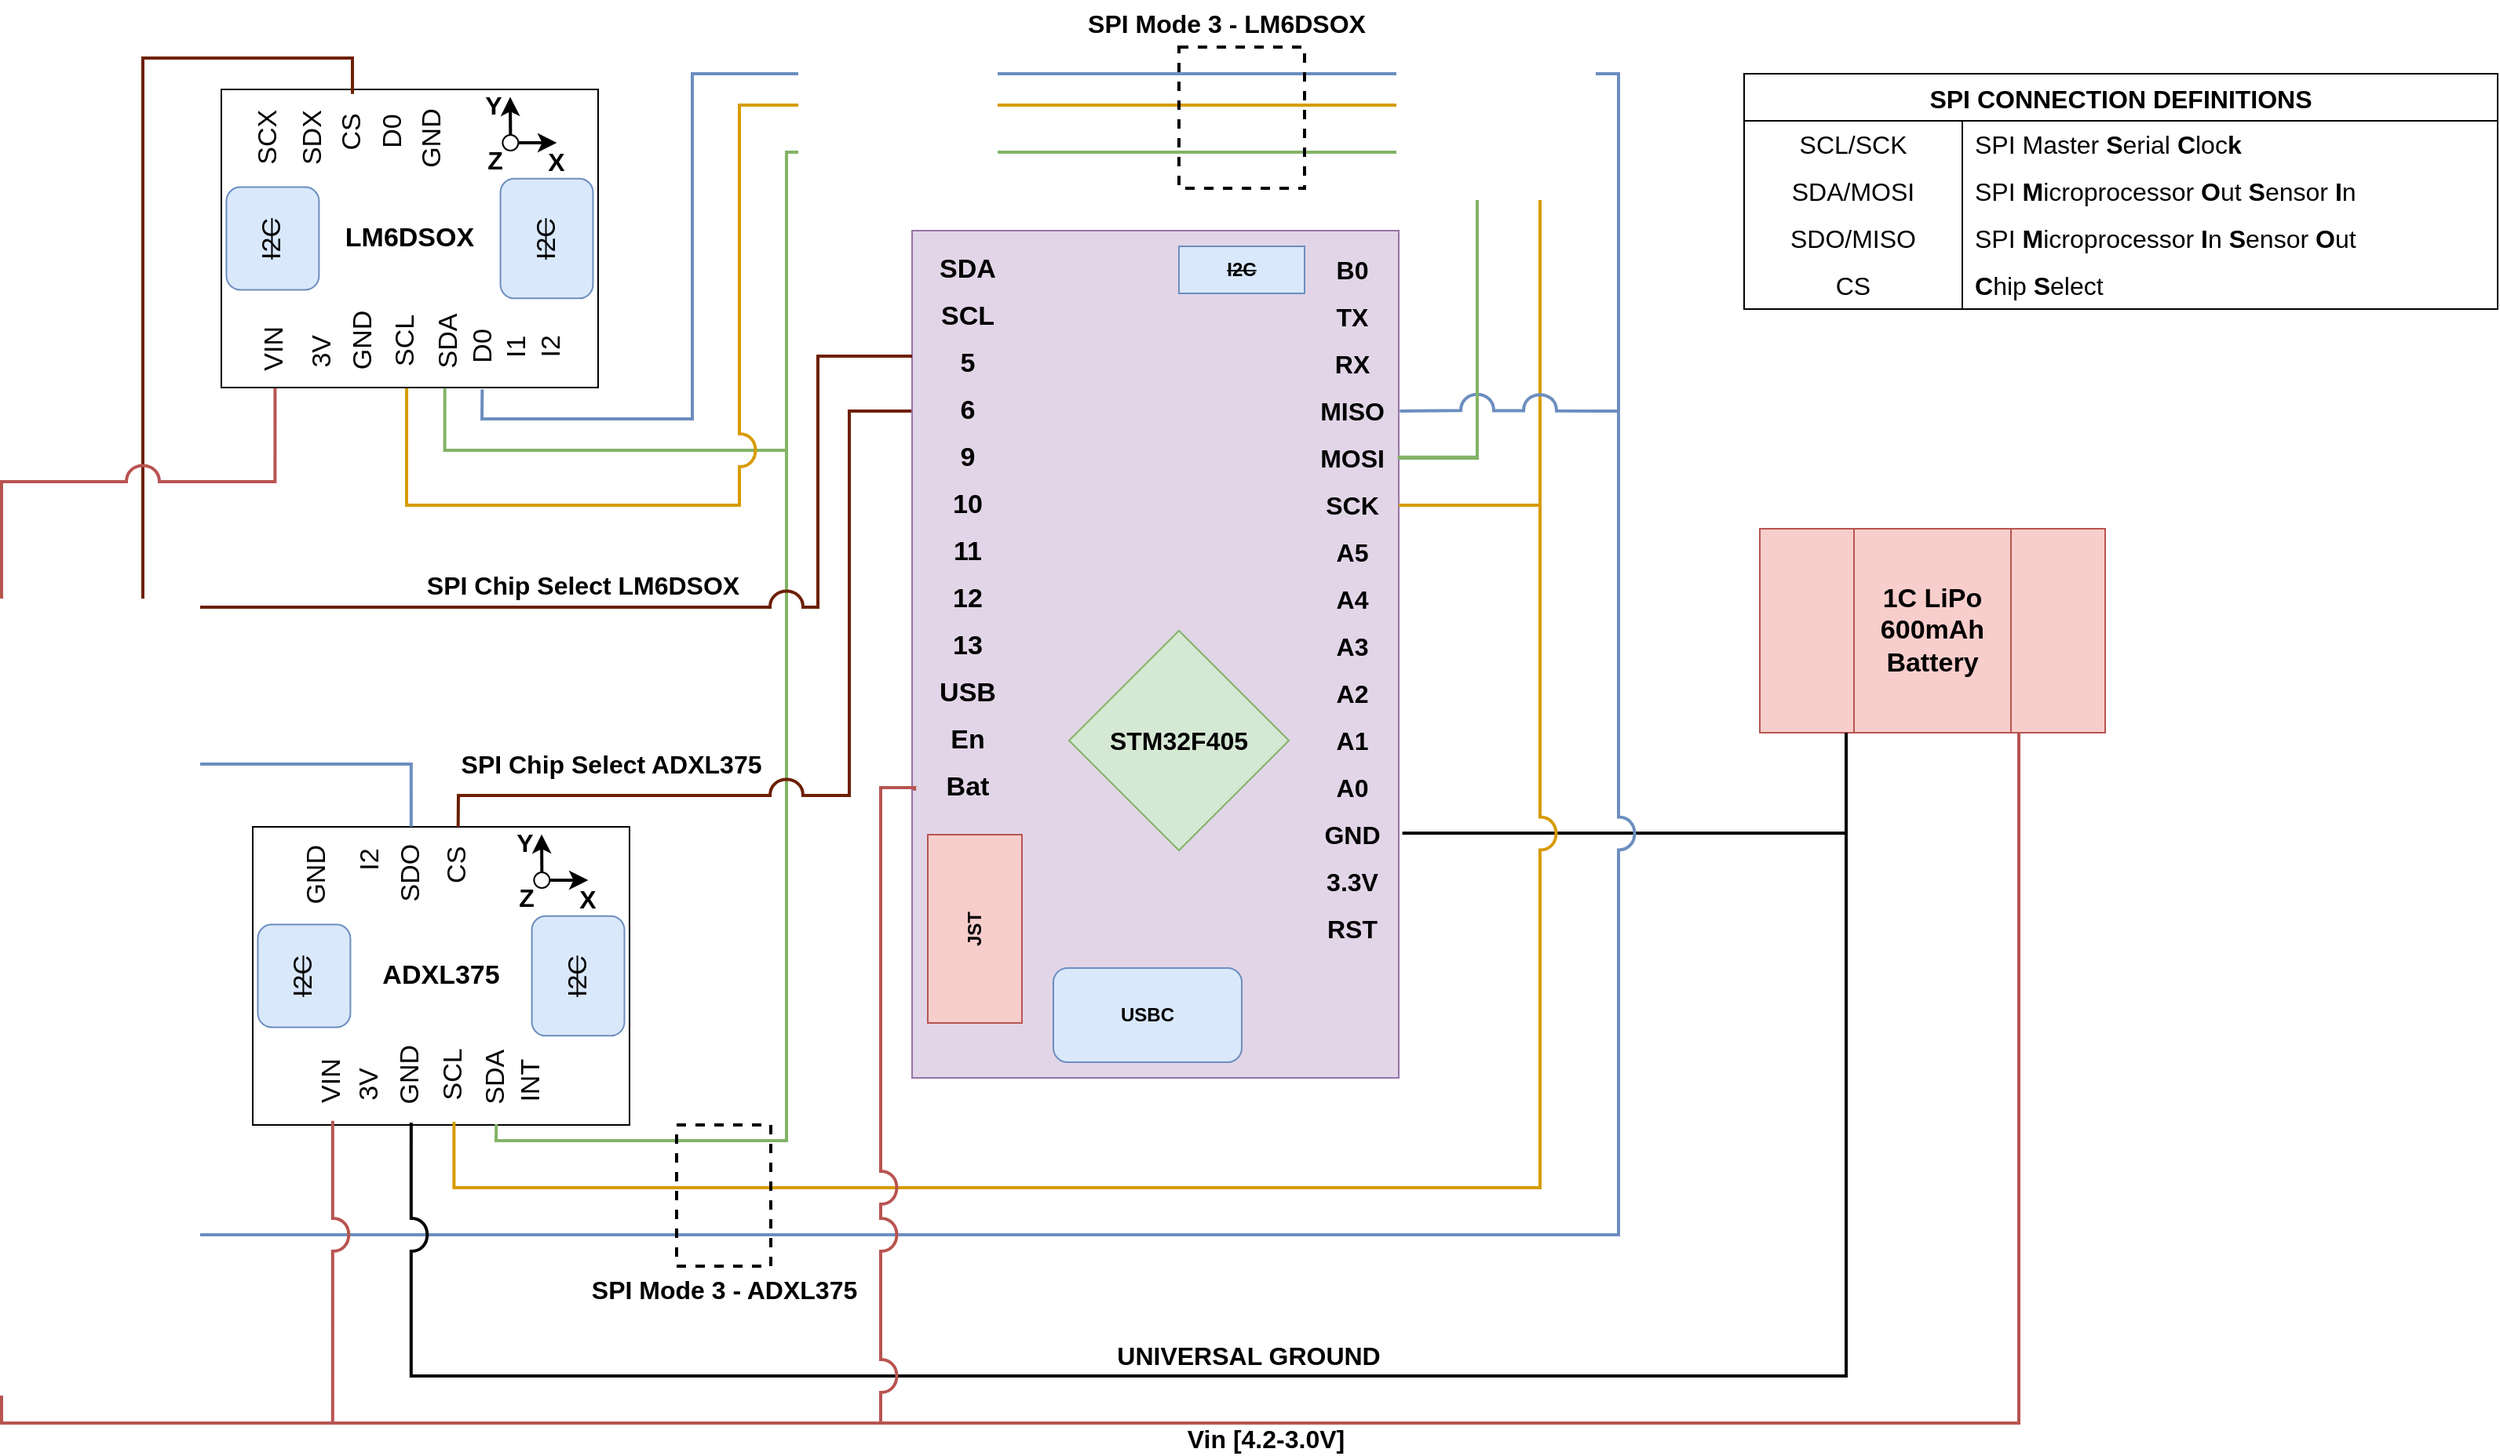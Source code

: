 <mxfile version="20.5.1" type="github">
  <diagram id="O2MLRlDGVUjoWKtVMS4U" name="Page-1">
    <mxGraphModel dx="2190" dy="1272" grid="1" gridSize="10" guides="1" tooltips="1" connect="1" arrows="1" fold="1" page="1" pageScale="1" pageWidth="850" pageHeight="1100" math="0" shadow="0">
      <root>
        <mxCell id="0" />
        <mxCell id="1" parent="0" />
        <mxCell id="J4FtGfQfyY-0UoAzzFxa-34" style="edgeStyle=orthogonalEdgeStyle;rounded=0;jumpStyle=arc;jumpSize=19;orthogonalLoop=1;jettySize=auto;html=1;exitX=0.25;exitY=1;exitDx=0;exitDy=0;entryX=1.038;entryY=0.481;entryDx=0;entryDy=0;entryPerimeter=0;strokeWidth=2;fontSize=16;endArrow=none;endFill=0;" edge="1" parent="1" source="0R-H_kfF0VCHGT1HLo31-104" target="0R-H_kfF0VCHGT1HLo31-44">
          <mxGeometry relative="1" as="geometry">
            <Array as="points">
              <mxPoint x="1065" y="544" />
              <mxPoint x="782" y="544" />
            </Array>
          </mxGeometry>
        </mxCell>
        <mxCell id="0R-H_kfF0VCHGT1HLo31-104" value="&lt;b&gt;1C LiPo 600mAh&lt;br&gt;Battery&lt;br&gt;&lt;/b&gt;" style="shape=process;whiteSpace=wrap;html=1;backgroundOutline=1;strokeColor=#b85450;fontSize=17;fillColor=#f8cecc;size=0.273;" parent="1" vertex="1">
          <mxGeometry x="1010" y="350" width="220" height="130" as="geometry" />
        </mxCell>
        <mxCell id="0R-H_kfF0VCHGT1HLo31-144" value="" style="group;" parent="1" vertex="1" connectable="0">
          <mxGeometry x="50" y="540" width="240" height="190" as="geometry" />
        </mxCell>
        <mxCell id="0R-H_kfF0VCHGT1HLo31-145" value="&lt;b&gt;&lt;font style=&quot;font-size: 17px;&quot;&gt;ADXL375&lt;/font&gt;&lt;/b&gt;" style="rounded=0;whiteSpace=wrap;html=1;" parent="0R-H_kfF0VCHGT1HLo31-144" vertex="1">
          <mxGeometry width="240" height="190" as="geometry" />
        </mxCell>
        <mxCell id="0R-H_kfF0VCHGT1HLo31-146" value="&lt;strike&gt;I2C&lt;/strike&gt;" style="rounded=1;whiteSpace=wrap;html=1;strokeColor=#6c8ebf;fontSize=17;rotation=-90;fillColor=#dae8fc;" parent="0R-H_kfF0VCHGT1HLo31-144" vertex="1">
          <mxGeometry y="65.517" width="65.455" height="58.966" as="geometry" />
        </mxCell>
        <mxCell id="0R-H_kfF0VCHGT1HLo31-147" value="&lt;strike&gt;I2C&lt;/strike&gt;" style="rounded=1;whiteSpace=wrap;html=1;strokeColor=#6c8ebf;fontSize=17;rotation=-90;fillColor=#dae8fc;" parent="0R-H_kfF0VCHGT1HLo31-144" vertex="1">
          <mxGeometry x="169.091" y="65.517" width="76.364" height="58.966" as="geometry" />
        </mxCell>
        <mxCell id="0R-H_kfF0VCHGT1HLo31-149" value="3V" style="text;html=1;align=center;verticalAlign=middle;resizable=0;points=[];autosize=1;strokeColor=none;fillColor=none;fontSize=17;rotation=-90;" parent="0R-H_kfF0VCHGT1HLo31-144" vertex="1">
          <mxGeometry x="54.545" y="150.0" width="40" height="30" as="geometry" />
        </mxCell>
        <mxCell id="0R-H_kfF0VCHGT1HLo31-151" value="SCL" style="text;html=1;align=center;verticalAlign=middle;resizable=0;points=[];autosize=1;strokeColor=none;fillColor=none;fontSize=17;rotation=-90;" parent="0R-H_kfF0VCHGT1HLo31-144" vertex="1">
          <mxGeometry x="98.182" y="142.998" width="60" height="30" as="geometry" />
        </mxCell>
        <mxCell id="0R-H_kfF0VCHGT1HLo31-152" value="SDA" style="text;html=1;align=center;verticalAlign=middle;resizable=0;points=[];autosize=1;strokeColor=none;fillColor=none;fontSize=17;rotation=-90;" parent="0R-H_kfF0VCHGT1HLo31-144" vertex="1">
          <mxGeometry x="125.455" y="144.448" width="60" height="30" as="geometry" />
        </mxCell>
        <mxCell id="0R-H_kfF0VCHGT1HLo31-153" value="INT" style="text;html=1;align=center;verticalAlign=middle;resizable=0;points=[];autosize=1;strokeColor=none;fillColor=none;fontSize=17;rotation=-90;" parent="0R-H_kfF0VCHGT1HLo31-144" vertex="1">
          <mxGeometry x="152.727" y="147.379" width="50" height="30" as="geometry" />
        </mxCell>
        <mxCell id="0R-H_kfF0VCHGT1HLo31-155" value="I2" style="text;html=1;align=center;verticalAlign=middle;resizable=0;points=[];autosize=1;strokeColor=none;fillColor=none;fontSize=17;rotation=-90;" parent="0R-H_kfF0VCHGT1HLo31-144" vertex="1">
          <mxGeometry x="54.545" y="6.759" width="40" height="30" as="geometry" />
        </mxCell>
        <mxCell id="0R-H_kfF0VCHGT1HLo31-156" value="SDO" style="text;html=1;align=center;verticalAlign=middle;resizable=0;points=[];autosize=1;strokeColor=none;fillColor=none;fontSize=17;rotation=-90;" parent="0R-H_kfF0VCHGT1HLo31-144" vertex="1">
          <mxGeometry x="70.909" y="14.862" width="60" height="30" as="geometry" />
        </mxCell>
        <mxCell id="0R-H_kfF0VCHGT1HLo31-157" value="CS" style="text;html=1;align=center;verticalAlign=middle;resizable=0;points=[];autosize=1;strokeColor=none;fillColor=none;fontSize=17;rotation=-90;" parent="0R-H_kfF0VCHGT1HLo31-144" vertex="1">
          <mxGeometry x="105.636" y="10" width="50" height="30" as="geometry" />
        </mxCell>
        <mxCell id="0R-H_kfF0VCHGT1HLo31-159" value="" style="endArrow=classic;startArrow=none;html=1;rounded=0;strokeWidth=2;fontSize=17;endFill=1;startFill=0;exitX=0.5;exitY=0;exitDx=0;exitDy=0;" parent="0R-H_kfF0VCHGT1HLo31-144" edge="1">
          <mxGeometry width="50" height="50" relative="1" as="geometry">
            <mxPoint x="184.18" y="29.0" as="sourcePoint" />
            <mxPoint x="184" y="4.76" as="targetPoint" />
          </mxGeometry>
        </mxCell>
        <mxCell id="0R-H_kfF0VCHGT1HLo31-160" value="" style="endArrow=classic;startArrow=none;html=1;rounded=0;strokeWidth=2;fontSize=17;endFill=1;startFill=0;exitX=1;exitY=0.5;exitDx=0;exitDy=0;" parent="0R-H_kfF0VCHGT1HLo31-144" source="0R-H_kfF0VCHGT1HLo31-161" edge="1">
          <mxGeometry width="50" height="50" relative="1" as="geometry">
            <mxPoint x="190" y="33.76" as="sourcePoint" />
            <mxPoint x="213.73" y="34" as="targetPoint" />
          </mxGeometry>
        </mxCell>
        <mxCell id="0R-H_kfF0VCHGT1HLo31-161" value="" style="ellipse;whiteSpace=wrap;html=1;aspect=fixed;strokeColor=default;fontSize=17;" parent="0R-H_kfF0VCHGT1HLo31-144" vertex="1">
          <mxGeometry x="179.18" y="29" width="10" height="10" as="geometry" />
        </mxCell>
        <mxCell id="0R-H_kfF0VCHGT1HLo31-163" value="Z" style="text;html=1;align=center;verticalAlign=middle;resizable=0;points=[];autosize=1;strokeColor=none;fillColor=none;fontSize=16;fontStyle=1" parent="0R-H_kfF0VCHGT1HLo31-144" vertex="1">
          <mxGeometry x="159.18" y="30.0" width="30" height="30" as="geometry" />
        </mxCell>
        <mxCell id="0R-H_kfF0VCHGT1HLo31-164" value="&lt;b style=&quot;font-size: 16px;&quot;&gt;Y&lt;/b&gt;" style="text;html=1;align=center;verticalAlign=middle;resizable=0;points=[];autosize=1;strokeColor=none;fillColor=none;fontSize=16;" parent="0R-H_kfF0VCHGT1HLo31-144" vertex="1">
          <mxGeometry x="158.18" y="-5" width="30" height="30" as="geometry" />
        </mxCell>
        <mxCell id="0R-H_kfF0VCHGT1HLo31-165" value="&lt;b style=&quot;font-size: 16px;&quot;&gt;X&lt;/b&gt;" style="text;html=1;align=center;verticalAlign=middle;resizable=0;points=[];autosize=1;strokeColor=none;fillColor=none;fontSize=16;" parent="0R-H_kfF0VCHGT1HLo31-144" vertex="1">
          <mxGeometry x="198.18" y="31" width="30" height="30" as="geometry" />
        </mxCell>
        <mxCell id="0R-H_kfF0VCHGT1HLo31-262" value="GND" style="text;html=1;align=center;verticalAlign=middle;resizable=0;points=[];autosize=1;strokeColor=none;fillColor=none;fontSize=17;rotation=-90;" parent="0R-H_kfF0VCHGT1HLo31-144" vertex="1">
          <mxGeometry x="10.914" y="16.002" width="60" height="30" as="geometry" />
        </mxCell>
        <mxCell id="0R-H_kfF0VCHGT1HLo31-264" value="GND" style="text;html=1;align=center;verticalAlign=middle;resizable=0;points=[];autosize=1;strokeColor=none;fillColor=none;fontSize=17;rotation=-90;" parent="0R-H_kfF0VCHGT1HLo31-144" vertex="1">
          <mxGeometry x="70.909" y="143.448" width="60" height="30" as="geometry" />
        </mxCell>
        <mxCell id="J4FtGfQfyY-0UoAzzFxa-29" value="VIN" style="text;html=1;align=center;verticalAlign=middle;resizable=0;points=[];autosize=1;strokeColor=none;fillColor=none;fontSize=17;rotation=-90;" vertex="1" parent="0R-H_kfF0VCHGT1HLo31-144">
          <mxGeometry x="25.905" y="147.38" width="50" height="30" as="geometry" />
        </mxCell>
        <mxCell id="0R-H_kfF0VCHGT1HLo31-210" value="SPI CONNECTION DEFINITIONS" style="shape=table;startSize=30;container=1;collapsible=0;childLayout=tableLayout;fixedRows=1;rowLines=0;fontStyle=1;strokeColor=default;fontSize=16;" parent="1" vertex="1">
          <mxGeometry x="1000" y="60" width="480" height="150" as="geometry" />
        </mxCell>
        <mxCell id="0R-H_kfF0VCHGT1HLo31-211" value="" style="shape=tableRow;horizontal=0;startSize=0;swimlaneHead=0;swimlaneBody=0;top=0;left=0;bottom=0;right=0;collapsible=0;dropTarget=0;fillColor=none;points=[[0,0.5],[1,0.5]];portConstraint=eastwest;strokeColor=default;fontSize=16;" parent="0R-H_kfF0VCHGT1HLo31-210" vertex="1">
          <mxGeometry y="30" width="480" height="30" as="geometry" />
        </mxCell>
        <mxCell id="0R-H_kfF0VCHGT1HLo31-212" value="SCL/SCK" style="shape=partialRectangle;html=1;whiteSpace=wrap;connectable=0;fillColor=none;top=0;left=0;bottom=0;right=0;overflow=hidden;pointerEvents=1;strokeColor=default;fontSize=16;" parent="0R-H_kfF0VCHGT1HLo31-211" vertex="1">
          <mxGeometry width="139" height="30" as="geometry">
            <mxRectangle width="139" height="30" as="alternateBounds" />
          </mxGeometry>
        </mxCell>
        <mxCell id="0R-H_kfF0VCHGT1HLo31-213" value="SPI Master &lt;b&gt;S&lt;/b&gt;erial &lt;b&gt;C&lt;/b&gt;loc&lt;b&gt;k&lt;/b&gt;&amp;nbsp;&amp;nbsp;" style="shape=partialRectangle;html=1;whiteSpace=wrap;connectable=0;fillColor=none;top=0;left=0;bottom=0;right=0;align=left;spacingLeft=6;overflow=hidden;strokeColor=default;fontSize=16;" parent="0R-H_kfF0VCHGT1HLo31-211" vertex="1">
          <mxGeometry x="139" width="341" height="30" as="geometry">
            <mxRectangle width="341" height="30" as="alternateBounds" />
          </mxGeometry>
        </mxCell>
        <mxCell id="0R-H_kfF0VCHGT1HLo31-214" value="" style="shape=tableRow;horizontal=0;startSize=0;swimlaneHead=0;swimlaneBody=0;top=0;left=0;bottom=0;right=0;collapsible=0;dropTarget=0;fillColor=none;points=[[0,0.5],[1,0.5]];portConstraint=eastwest;strokeColor=default;fontSize=16;" parent="0R-H_kfF0VCHGT1HLo31-210" vertex="1">
          <mxGeometry y="60" width="480" height="30" as="geometry" />
        </mxCell>
        <mxCell id="0R-H_kfF0VCHGT1HLo31-215" value="SDA/MOSI" style="shape=partialRectangle;html=1;whiteSpace=wrap;connectable=0;fillColor=none;top=0;left=0;bottom=0;right=0;overflow=hidden;strokeColor=default;fontSize=16;" parent="0R-H_kfF0VCHGT1HLo31-214" vertex="1">
          <mxGeometry width="139" height="30" as="geometry">
            <mxRectangle width="139" height="30" as="alternateBounds" />
          </mxGeometry>
        </mxCell>
        <mxCell id="0R-H_kfF0VCHGT1HLo31-216" value="SPI &lt;b&gt;M&lt;/b&gt;icroprocessor &lt;b&gt;O&lt;/b&gt;ut &lt;b&gt;S&lt;/b&gt;ensor &lt;b&gt;I&lt;/b&gt;n" style="shape=partialRectangle;html=1;whiteSpace=wrap;connectable=0;fillColor=none;top=0;left=0;bottom=0;right=0;align=left;spacingLeft=6;overflow=hidden;strokeColor=default;fontSize=16;" parent="0R-H_kfF0VCHGT1HLo31-214" vertex="1">
          <mxGeometry x="139" width="341" height="30" as="geometry">
            <mxRectangle width="341" height="30" as="alternateBounds" />
          </mxGeometry>
        </mxCell>
        <mxCell id="0R-H_kfF0VCHGT1HLo31-217" value="" style="shape=tableRow;horizontal=0;startSize=0;swimlaneHead=0;swimlaneBody=0;top=0;left=0;bottom=0;right=0;collapsible=0;dropTarget=0;fillColor=none;points=[[0,0.5],[1,0.5]];portConstraint=eastwest;strokeColor=default;fontSize=16;" parent="0R-H_kfF0VCHGT1HLo31-210" vertex="1">
          <mxGeometry y="90" width="480" height="30" as="geometry" />
        </mxCell>
        <mxCell id="0R-H_kfF0VCHGT1HLo31-218" value="SDO/MISO" style="shape=partialRectangle;html=1;whiteSpace=wrap;connectable=0;fillColor=none;top=0;left=0;bottom=0;right=0;overflow=hidden;strokeColor=default;fontSize=16;" parent="0R-H_kfF0VCHGT1HLo31-217" vertex="1">
          <mxGeometry width="139" height="30" as="geometry">
            <mxRectangle width="139" height="30" as="alternateBounds" />
          </mxGeometry>
        </mxCell>
        <mxCell id="0R-H_kfF0VCHGT1HLo31-219" value="SPI &lt;b&gt;M&lt;/b&gt;icroprocessor &lt;b&gt;I&lt;/b&gt;n &lt;b&gt;S&lt;/b&gt;ensor &lt;b&gt;O&lt;/b&gt;ut" style="shape=partialRectangle;html=1;whiteSpace=wrap;connectable=0;fillColor=none;top=0;left=0;bottom=0;right=0;align=left;spacingLeft=6;overflow=hidden;strokeColor=default;fontSize=16;" parent="0R-H_kfF0VCHGT1HLo31-217" vertex="1">
          <mxGeometry x="139" width="341" height="30" as="geometry">
            <mxRectangle width="341" height="30" as="alternateBounds" />
          </mxGeometry>
        </mxCell>
        <mxCell id="J4FtGfQfyY-0UoAzzFxa-52" style="shape=tableRow;horizontal=0;startSize=0;swimlaneHead=0;swimlaneBody=0;top=0;left=0;bottom=0;right=0;collapsible=0;dropTarget=0;fillColor=none;points=[[0,0.5],[1,0.5]];portConstraint=eastwest;strokeColor=default;fontSize=16;" vertex="1" parent="0R-H_kfF0VCHGT1HLo31-210">
          <mxGeometry y="120" width="480" height="30" as="geometry" />
        </mxCell>
        <mxCell id="J4FtGfQfyY-0UoAzzFxa-53" value="CS" style="shape=partialRectangle;html=1;whiteSpace=wrap;connectable=0;fillColor=none;top=0;left=0;bottom=0;right=0;overflow=hidden;strokeColor=default;fontSize=16;" vertex="1" parent="J4FtGfQfyY-0UoAzzFxa-52">
          <mxGeometry width="139" height="30" as="geometry">
            <mxRectangle width="139" height="30" as="alternateBounds" />
          </mxGeometry>
        </mxCell>
        <mxCell id="J4FtGfQfyY-0UoAzzFxa-54" value="&lt;b&gt;C&lt;/b&gt;hip &lt;b&gt;S&lt;/b&gt;elect&amp;nbsp;" style="shape=partialRectangle;html=1;whiteSpace=wrap;connectable=0;fillColor=none;top=0;left=0;bottom=0;right=0;align=left;spacingLeft=6;overflow=hidden;strokeColor=default;fontSize=16;" vertex="1" parent="J4FtGfQfyY-0UoAzzFxa-52">
          <mxGeometry x="139" width="341" height="30" as="geometry">
            <mxRectangle width="341" height="30" as="alternateBounds" />
          </mxGeometry>
        </mxCell>
        <mxCell id="0R-H_kfF0VCHGT1HLo31-226" value="" style="group;" parent="1" vertex="1" connectable="0">
          <mxGeometry x="30" y="70" width="245.907" height="190" as="geometry" />
        </mxCell>
        <mxCell id="0R-H_kfF0VCHGT1HLo31-227" value="&lt;span style=&quot;font-size: 17px;&quot;&gt;&lt;b&gt;LM6DSOX&lt;/b&gt;&lt;/span&gt;" style="rounded=0;whiteSpace=wrap;html=1;" parent="0R-H_kfF0VCHGT1HLo31-226" vertex="1">
          <mxGeometry width="240" height="190" as="geometry" />
        </mxCell>
        <mxCell id="0R-H_kfF0VCHGT1HLo31-228" value="&lt;strike&gt;I2C&lt;/strike&gt;" style="rounded=1;whiteSpace=wrap;html=1;strokeColor=#6c8ebf;fontSize=17;rotation=-90;fillColor=#dae8fc;" parent="0R-H_kfF0VCHGT1HLo31-226" vertex="1">
          <mxGeometry y="65.517" width="65.455" height="58.966" as="geometry" />
        </mxCell>
        <mxCell id="0R-H_kfF0VCHGT1HLo31-229" value="&lt;strike&gt;I2C&lt;/strike&gt;" style="rounded=1;whiteSpace=wrap;html=1;strokeColor=#6c8ebf;fontSize=17;rotation=-90;fillColor=#dae8fc;" parent="0R-H_kfF0VCHGT1HLo31-226" vertex="1">
          <mxGeometry x="169.091" y="65.517" width="76.364" height="58.966" as="geometry" />
        </mxCell>
        <mxCell id="0R-H_kfF0VCHGT1HLo31-230" value="3V" style="text;html=1;align=center;verticalAlign=middle;resizable=0;points=[];autosize=1;strokeColor=none;fillColor=none;fontSize=17;rotation=-90;" parent="0R-H_kfF0VCHGT1HLo31-226" vertex="1">
          <mxGeometry x="44.405" y="152.0" width="40" height="30" as="geometry" />
        </mxCell>
        <mxCell id="0R-H_kfF0VCHGT1HLo31-231" value="GND" style="text;html=1;align=center;verticalAlign=middle;resizable=0;points=[];autosize=1;strokeColor=none;fillColor=none;fontSize=17;rotation=-90;" parent="0R-H_kfF0VCHGT1HLo31-226" vertex="1">
          <mxGeometry x="60.769" y="145.448" width="60" height="30" as="geometry" />
        </mxCell>
        <mxCell id="0R-H_kfF0VCHGT1HLo31-232" value="SCL" style="text;html=1;align=center;verticalAlign=middle;resizable=0;points=[];autosize=1;strokeColor=none;fillColor=none;fontSize=17;rotation=-90;" parent="0R-H_kfF0VCHGT1HLo31-226" vertex="1">
          <mxGeometry x="88.042" y="145.448" width="60" height="30" as="geometry" />
        </mxCell>
        <mxCell id="0R-H_kfF0VCHGT1HLo31-233" value="SDA" style="text;html=1;align=center;verticalAlign=middle;resizable=0;points=[];autosize=1;strokeColor=none;fillColor=none;fontSize=17;rotation=-90;" parent="0R-H_kfF0VCHGT1HLo31-226" vertex="1">
          <mxGeometry x="115.315" y="145.448" width="60" height="30" as="geometry" />
        </mxCell>
        <mxCell id="0R-H_kfF0VCHGT1HLo31-234" value="D0" style="text;html=1;align=center;verticalAlign=middle;resizable=0;points=[];autosize=1;strokeColor=none;fillColor=none;fontSize=17;rotation=-90;" parent="0R-H_kfF0VCHGT1HLo31-226" vertex="1">
          <mxGeometry x="142.587" y="149.379" width="50" height="30" as="geometry" />
        </mxCell>
        <mxCell id="0R-H_kfF0VCHGT1HLo31-235" value="SCX" style="text;html=1;align=center;verticalAlign=middle;resizable=0;points=[];autosize=1;strokeColor=none;fillColor=none;fontSize=17;rotation=-90;" parent="0R-H_kfF0VCHGT1HLo31-226" vertex="1">
          <mxGeometry x="0.004" y="15.862" width="60" height="30" as="geometry" />
        </mxCell>
        <mxCell id="0R-H_kfF0VCHGT1HLo31-236" value="SDX" style="text;html=1;align=center;verticalAlign=middle;resizable=0;points=[];autosize=1;strokeColor=none;fillColor=none;fontSize=17;rotation=-90;" parent="0R-H_kfF0VCHGT1HLo31-226" vertex="1">
          <mxGeometry x="28.185" y="15.859" width="60" height="30" as="geometry" />
        </mxCell>
        <mxCell id="0R-H_kfF0VCHGT1HLo31-237" value="CS" style="text;html=1;align=center;verticalAlign=middle;resizable=0;points=[];autosize=1;strokeColor=none;fillColor=none;fontSize=17;rotation=-90;" parent="0R-H_kfF0VCHGT1HLo31-226" vertex="1">
          <mxGeometry x="58.549" y="12.862" width="50" height="30" as="geometry" />
        </mxCell>
        <mxCell id="0R-H_kfF0VCHGT1HLo31-238" value="D0" style="text;html=1;align=center;verticalAlign=middle;resizable=0;points=[];autosize=1;strokeColor=none;fillColor=none;fontSize=17;rotation=-90;" parent="0R-H_kfF0VCHGT1HLo31-226" vertex="1">
          <mxGeometry x="84.186" y="11.86" width="50" height="30" as="geometry" />
        </mxCell>
        <mxCell id="0R-H_kfF0VCHGT1HLo31-239" value="" style="endArrow=classic;startArrow=none;html=1;rounded=0;strokeWidth=2;fontSize=17;endFill=1;startFill=0;exitX=0.5;exitY=0;exitDx=0;exitDy=0;" parent="0R-H_kfF0VCHGT1HLo31-226" edge="1">
          <mxGeometry width="50" height="50" relative="1" as="geometry">
            <mxPoint x="184.18" y="29.0" as="sourcePoint" />
            <mxPoint x="184" y="4.76" as="targetPoint" />
          </mxGeometry>
        </mxCell>
        <mxCell id="0R-H_kfF0VCHGT1HLo31-240" value="" style="endArrow=classic;startArrow=none;html=1;rounded=0;strokeWidth=2;fontSize=17;endFill=1;startFill=0;exitX=1;exitY=0.5;exitDx=0;exitDy=0;" parent="0R-H_kfF0VCHGT1HLo31-226" source="0R-H_kfF0VCHGT1HLo31-241" edge="1">
          <mxGeometry width="50" height="50" relative="1" as="geometry">
            <mxPoint x="190" y="33.76" as="sourcePoint" />
            <mxPoint x="213.73" y="34" as="targetPoint" />
          </mxGeometry>
        </mxCell>
        <mxCell id="0R-H_kfF0VCHGT1HLo31-241" value="" style="ellipse;whiteSpace=wrap;html=1;aspect=fixed;strokeColor=default;fontSize=17;" parent="0R-H_kfF0VCHGT1HLo31-226" vertex="1">
          <mxGeometry x="179.18" y="29" width="10" height="10" as="geometry" />
        </mxCell>
        <mxCell id="0R-H_kfF0VCHGT1HLo31-242" value="Z" style="text;html=1;align=center;verticalAlign=middle;resizable=0;points=[];autosize=1;strokeColor=none;fillColor=none;fontSize=16;fontStyle=1" parent="0R-H_kfF0VCHGT1HLo31-226" vertex="1">
          <mxGeometry x="159.18" y="30.0" width="30" height="30" as="geometry" />
        </mxCell>
        <mxCell id="0R-H_kfF0VCHGT1HLo31-243" value="&lt;b style=&quot;font-size: 16px;&quot;&gt;Y&lt;/b&gt;" style="text;html=1;align=center;verticalAlign=middle;resizable=0;points=[];autosize=1;strokeColor=none;fillColor=none;fontSize=16;" parent="0R-H_kfF0VCHGT1HLo31-226" vertex="1">
          <mxGeometry x="158.18" y="-5" width="30" height="30" as="geometry" />
        </mxCell>
        <mxCell id="0R-H_kfF0VCHGT1HLo31-244" value="&lt;b style=&quot;font-size: 16px;&quot;&gt;X&lt;/b&gt;" style="text;html=1;align=center;verticalAlign=middle;resizable=0;points=[];autosize=1;strokeColor=none;fillColor=none;fontSize=16;" parent="0R-H_kfF0VCHGT1HLo31-226" vertex="1">
          <mxGeometry x="198.18" y="31" width="30" height="30" as="geometry" />
        </mxCell>
        <mxCell id="0R-H_kfF0VCHGT1HLo31-246" value="GND" style="text;html=1;align=center;verticalAlign=middle;resizable=0;points=[];autosize=1;strokeColor=none;fillColor=none;fontSize=17;rotation=-90;" parent="0R-H_kfF0VCHGT1HLo31-226" vertex="1">
          <mxGeometry x="104.546" y="17" width="60" height="30" as="geometry" />
        </mxCell>
        <mxCell id="0R-H_kfF0VCHGT1HLo31-247" value="I1" style="text;html=1;align=center;verticalAlign=middle;resizable=0;points=[];autosize=1;strokeColor=none;fillColor=none;fontSize=17;rotation=-90;" parent="0R-H_kfF0VCHGT1HLo31-226" vertex="1">
          <mxGeometry x="169.045" y="149.378" width="40" height="30" as="geometry" />
        </mxCell>
        <mxCell id="0R-H_kfF0VCHGT1HLo31-248" value="I2" style="text;html=1;align=center;verticalAlign=middle;resizable=0;points=[];autosize=1;strokeColor=none;fillColor=none;fontSize=17;rotation=-90;" parent="0R-H_kfF0VCHGT1HLo31-226" vertex="1">
          <mxGeometry x="190.767" y="149.379" width="40" height="30" as="geometry" />
        </mxCell>
        <mxCell id="0R-H_kfF0VCHGT1HLo31-245" value="VIN" style="text;html=1;align=center;verticalAlign=middle;resizable=0;points=[];autosize=1;strokeColor=none;fillColor=none;fontSize=17;rotation=-90;spacing=0;" parent="0R-H_kfF0VCHGT1HLo31-226" vertex="1">
          <mxGeometry x="9.228" y="150.448" width="50" height="30" as="geometry" />
        </mxCell>
        <mxCell id="J4FtGfQfyY-0UoAzzFxa-2" value="" style="group" vertex="1" connectable="0" parent="1">
          <mxGeometry x="470" y="160" width="315" height="540" as="geometry" />
        </mxCell>
        <mxCell id="0R-H_kfF0VCHGT1HLo31-1" value="" style="rounded=0;whiteSpace=wrap;html=1;rotation=-90;fillColor=#e1d5e7;strokeColor=#9673a6;" parent="J4FtGfQfyY-0UoAzzFxa-2" vertex="1">
          <mxGeometry x="-115" y="115" width="540" height="310" as="geometry" />
        </mxCell>
        <mxCell id="0R-H_kfF0VCHGT1HLo31-4" value="SCL" style="text;html=1;align=center;verticalAlign=middle;resizable=0;points=[];autosize=1;strokeColor=none;fillColor=none;fontStyle=1;fontSize=17;" parent="J4FtGfQfyY-0UoAzzFxa-2" vertex="1">
          <mxGeometry x="5" y="40" width="60" height="30" as="geometry" />
        </mxCell>
        <mxCell id="0R-H_kfF0VCHGT1HLo31-5" value="5" style="text;html=1;align=center;verticalAlign=middle;resizable=0;points=[];autosize=1;strokeColor=none;fillColor=none;fontStyle=1;fontSize=17;" parent="J4FtGfQfyY-0UoAzzFxa-2" vertex="1">
          <mxGeometry x="20" y="70" width="30" height="30" as="geometry" />
        </mxCell>
        <mxCell id="0R-H_kfF0VCHGT1HLo31-6" value="6" style="text;html=1;align=center;verticalAlign=middle;resizable=0;points=[];autosize=1;strokeColor=none;fillColor=none;fontStyle=1;fontSize=17;" parent="J4FtGfQfyY-0UoAzzFxa-2" vertex="1">
          <mxGeometry x="20" y="100" width="30" height="30" as="geometry" />
        </mxCell>
        <mxCell id="0R-H_kfF0VCHGT1HLo31-7" value="9" style="text;html=1;align=center;verticalAlign=middle;resizable=0;points=[];autosize=1;strokeColor=none;fillColor=none;fontStyle=1;fontSize=17;" parent="J4FtGfQfyY-0UoAzzFxa-2" vertex="1">
          <mxGeometry x="20" y="130" width="30" height="30" as="geometry" />
        </mxCell>
        <mxCell id="0R-H_kfF0VCHGT1HLo31-8" value="10" style="text;html=1;align=center;verticalAlign=middle;resizable=0;points=[];autosize=1;strokeColor=none;fillColor=none;fontStyle=1;fontSize=17;" parent="J4FtGfQfyY-0UoAzzFxa-2" vertex="1">
          <mxGeometry x="15" y="160" width="40" height="30" as="geometry" />
        </mxCell>
        <mxCell id="0R-H_kfF0VCHGT1HLo31-9" value="11" style="text;html=1;align=center;verticalAlign=middle;resizable=0;points=[];autosize=1;strokeColor=none;fillColor=none;fontStyle=1;fontSize=17;" parent="J4FtGfQfyY-0UoAzzFxa-2" vertex="1">
          <mxGeometry x="15" y="190" width="40" height="30" as="geometry" />
        </mxCell>
        <mxCell id="0R-H_kfF0VCHGT1HLo31-10" value="12" style="text;html=1;align=center;verticalAlign=middle;resizable=0;points=[];autosize=1;strokeColor=none;fillColor=none;fontStyle=1;fontSize=17;" parent="J4FtGfQfyY-0UoAzzFxa-2" vertex="1">
          <mxGeometry x="15" y="220" width="40" height="30" as="geometry" />
        </mxCell>
        <mxCell id="0R-H_kfF0VCHGT1HLo31-11" value="13" style="text;html=1;align=center;verticalAlign=middle;resizable=0;points=[];autosize=1;strokeColor=none;fillColor=none;fontStyle=1;fontSize=17;" parent="J4FtGfQfyY-0UoAzzFxa-2" vertex="1">
          <mxGeometry x="15" y="250" width="40" height="30" as="geometry" />
        </mxCell>
        <mxCell id="0R-H_kfF0VCHGT1HLo31-12" value="USB" style="text;html=1;align=center;verticalAlign=middle;resizable=0;points=[];autosize=1;strokeColor=none;fillColor=none;fontStyle=1;fontSize=17;" parent="J4FtGfQfyY-0UoAzzFxa-2" vertex="1">
          <mxGeometry x="5" y="280" width="60" height="30" as="geometry" />
        </mxCell>
        <mxCell id="0R-H_kfF0VCHGT1HLo31-13" value="En" style="text;html=1;align=center;verticalAlign=middle;resizable=0;points=[];autosize=1;strokeColor=none;fillColor=none;fontStyle=1;fontSize=17;" parent="J4FtGfQfyY-0UoAzzFxa-2" vertex="1">
          <mxGeometry x="10" y="310" width="50" height="30" as="geometry" />
        </mxCell>
        <mxCell id="0R-H_kfF0VCHGT1HLo31-14" value="Bat" style="text;html=1;align=center;verticalAlign=middle;resizable=0;points=[];autosize=1;strokeColor=none;fillColor=none;fontStyle=1;fontSize=17;" parent="J4FtGfQfyY-0UoAzzFxa-2" vertex="1">
          <mxGeometry x="10" y="340" width="50" height="30" as="geometry" />
        </mxCell>
        <mxCell id="0R-H_kfF0VCHGT1HLo31-17" value="SDA" style="text;html=1;align=center;verticalAlign=middle;resizable=0;points=[];autosize=1;strokeColor=none;fillColor=none;fontStyle=1;fontSize=17;" parent="J4FtGfQfyY-0UoAzzFxa-2" vertex="1">
          <mxGeometry x="5" y="10" width="60" height="30" as="geometry" />
        </mxCell>
        <mxCell id="0R-H_kfF0VCHGT1HLo31-37" value="TX" style="text;html=1;align=center;verticalAlign=middle;resizable=0;points=[];autosize=1;strokeColor=none;fillColor=none;fontStyle=1;fontSize=16;" parent="J4FtGfQfyY-0UoAzzFxa-2" vertex="1">
          <mxGeometry x="260" y="40" width="40" height="30" as="geometry" />
        </mxCell>
        <mxCell id="0R-H_kfF0VCHGT1HLo31-38" value="RX" style="text;html=1;align=center;verticalAlign=middle;resizable=0;points=[];autosize=1;strokeColor=none;fillColor=none;fontStyle=1;fontSize=16;" parent="J4FtGfQfyY-0UoAzzFxa-2" vertex="1">
          <mxGeometry x="255" y="70" width="50" height="30" as="geometry" />
        </mxCell>
        <mxCell id="0R-H_kfF0VCHGT1HLo31-39" value="MISO" style="text;html=1;align=center;verticalAlign=middle;resizable=0;points=[];autosize=1;strokeColor=none;fillColor=none;fontStyle=1;fontSize=16;" parent="J4FtGfQfyY-0UoAzzFxa-2" vertex="1">
          <mxGeometry x="250" y="100" width="60" height="30" as="geometry" />
        </mxCell>
        <mxCell id="0R-H_kfF0VCHGT1HLo31-40" value="SCK" style="text;html=1;align=center;verticalAlign=middle;resizable=0;points=[];autosize=1;strokeColor=none;fillColor=none;fontStyle=1;fontSize=16;" parent="J4FtGfQfyY-0UoAzzFxa-2" vertex="1">
          <mxGeometry x="250" y="160" width="60" height="30" as="geometry" />
        </mxCell>
        <mxCell id="0R-H_kfF0VCHGT1HLo31-41" value="B0" style="text;html=1;align=center;verticalAlign=middle;resizable=0;points=[];autosize=1;strokeColor=none;fillColor=none;fontStyle=1;fontSize=16;" parent="J4FtGfQfyY-0UoAzzFxa-2" vertex="1">
          <mxGeometry x="260" y="10" width="40" height="30" as="geometry" />
        </mxCell>
        <mxCell id="0R-H_kfF0VCHGT1HLo31-42" value="RST" style="text;html=1;align=center;verticalAlign=middle;resizable=0;points=[];autosize=1;strokeColor=none;fillColor=none;fontStyle=1;fontSize=16;" parent="J4FtGfQfyY-0UoAzzFxa-2" vertex="1">
          <mxGeometry x="250" y="430" width="60" height="30" as="geometry" />
        </mxCell>
        <mxCell id="0R-H_kfF0VCHGT1HLo31-43" value="3.3V" style="text;html=1;align=center;verticalAlign=middle;resizable=0;points=[];autosize=1;strokeColor=none;fillColor=none;fontStyle=1;fontSize=16;" parent="J4FtGfQfyY-0UoAzzFxa-2" vertex="1">
          <mxGeometry x="250" y="400" width="60" height="30" as="geometry" />
        </mxCell>
        <mxCell id="0R-H_kfF0VCHGT1HLo31-44" value="GND" style="text;html=1;align=center;verticalAlign=middle;resizable=0;points=[];autosize=1;strokeColor=none;fillColor=none;fontStyle=1;fontSize=16;" parent="J4FtGfQfyY-0UoAzzFxa-2" vertex="1">
          <mxGeometry x="250" y="370" width="60" height="30" as="geometry" />
        </mxCell>
        <mxCell id="0R-H_kfF0VCHGT1HLo31-45" value="A0" style="text;html=1;align=center;verticalAlign=middle;resizable=0;points=[];autosize=1;strokeColor=none;fillColor=none;fontStyle=1;fontSize=16;" parent="J4FtGfQfyY-0UoAzzFxa-2" vertex="1">
          <mxGeometry x="260" y="340" width="40" height="30" as="geometry" />
        </mxCell>
        <mxCell id="0R-H_kfF0VCHGT1HLo31-46" value="A1" style="text;html=1;align=center;verticalAlign=middle;resizable=0;points=[];autosize=1;strokeColor=none;fillColor=none;fontStyle=1;fontSize=16;" parent="J4FtGfQfyY-0UoAzzFxa-2" vertex="1">
          <mxGeometry x="260" y="310" width="40" height="30" as="geometry" />
        </mxCell>
        <mxCell id="0R-H_kfF0VCHGT1HLo31-47" value="A2" style="text;html=1;align=center;verticalAlign=middle;resizable=0;points=[];autosize=1;strokeColor=none;fillColor=none;fontStyle=1;fontSize=16;" parent="J4FtGfQfyY-0UoAzzFxa-2" vertex="1">
          <mxGeometry x="260" y="280" width="40" height="30" as="geometry" />
        </mxCell>
        <mxCell id="0R-H_kfF0VCHGT1HLo31-48" value="A3" style="text;html=1;align=center;verticalAlign=middle;resizable=0;points=[];autosize=1;strokeColor=none;fillColor=none;fontStyle=1;fontSize=16;" parent="J4FtGfQfyY-0UoAzzFxa-2" vertex="1">
          <mxGeometry x="260" y="250" width="40" height="30" as="geometry" />
        </mxCell>
        <mxCell id="0R-H_kfF0VCHGT1HLo31-49" value="A4" style="text;html=1;align=center;verticalAlign=middle;resizable=0;points=[];autosize=1;strokeColor=none;fillColor=none;fontStyle=1;fontSize=16;" parent="J4FtGfQfyY-0UoAzzFxa-2" vertex="1">
          <mxGeometry x="260" y="220" width="40" height="30" as="geometry" />
        </mxCell>
        <mxCell id="0R-H_kfF0VCHGT1HLo31-50" value="A5" style="text;html=1;align=center;verticalAlign=middle;resizable=0;points=[];autosize=1;strokeColor=none;fillColor=none;fontStyle=1;fontSize=16;" parent="J4FtGfQfyY-0UoAzzFxa-2" vertex="1">
          <mxGeometry x="260" y="190" width="40" height="30" as="geometry" />
        </mxCell>
        <mxCell id="0R-H_kfF0VCHGT1HLo31-51" value="MOSI" style="text;html=1;align=center;verticalAlign=middle;resizable=0;points=[];autosize=1;strokeColor=none;fillColor=none;fontStyle=1;fontSize=16;" parent="J4FtGfQfyY-0UoAzzFxa-2" vertex="1">
          <mxGeometry x="250" y="130" width="60" height="30" as="geometry" />
        </mxCell>
        <mxCell id="0R-H_kfF0VCHGT1HLo31-52" value="JST" style="rounded=0;whiteSpace=wrap;html=1;rotation=-90;fillColor=#f8cecc;strokeColor=#b85450;fontStyle=1" parent="J4FtGfQfyY-0UoAzzFxa-2" vertex="1">
          <mxGeometry x="-20" y="415" width="120" height="60" as="geometry" />
        </mxCell>
        <mxCell id="0R-H_kfF0VCHGT1HLo31-53" value="&lt;strike&gt;I2C&lt;/strike&gt;" style="rounded=0;whiteSpace=wrap;html=1;fillColor=#dae8fc;strokeColor=#6c8ebf;fontStyle=1" parent="J4FtGfQfyY-0UoAzzFxa-2" vertex="1">
          <mxGeometry x="170" y="10" width="80" height="30" as="geometry" />
        </mxCell>
        <mxCell id="0R-H_kfF0VCHGT1HLo31-54" value="STM32F405" style="rhombus;whiteSpace=wrap;html=1;fillColor=#d5e8d4;strokeColor=#82b366;fontStyle=1;fontSize=16;" parent="J4FtGfQfyY-0UoAzzFxa-2" vertex="1">
          <mxGeometry x="100" y="255" width="140" height="140" as="geometry" />
        </mxCell>
        <mxCell id="0R-H_kfF0VCHGT1HLo31-55" value="USBC" style="rounded=1;whiteSpace=wrap;html=1;fillColor=#dae8fc;strokeColor=#6c8ebf;fontStyle=1" parent="J4FtGfQfyY-0UoAzzFxa-2" vertex="1">
          <mxGeometry x="90" y="470" width="120" height="60" as="geometry" />
        </mxCell>
        <mxCell id="J4FtGfQfyY-0UoAzzFxa-22" style="edgeStyle=orthogonalEdgeStyle;rounded=0;jumpStyle=arc;jumpSize=19;orthogonalLoop=1;jettySize=auto;html=1;entryX=0.001;entryY=0.401;entryDx=0;entryDy=0;strokeWidth=2;fontSize=16;endArrow=none;endFill=0;entryPerimeter=0;fillColor=#d5e8d4;strokeColor=#82b366;exitX=0.989;exitY=0.481;exitDx=0;exitDy=0;exitPerimeter=0;" edge="1" parent="1" source="0R-H_kfF0VCHGT1HLo31-51" target="0R-H_kfF0VCHGT1HLo31-233">
          <mxGeometry relative="1" as="geometry">
            <Array as="points">
              <mxPoint x="830" y="304" />
              <mxPoint x="830" y="110" />
              <mxPoint x="390" y="110" />
              <mxPoint x="390" y="300" />
              <mxPoint x="172" y="300" />
            </Array>
          </mxGeometry>
        </mxCell>
        <mxCell id="J4FtGfQfyY-0UoAzzFxa-23" style="edgeStyle=orthogonalEdgeStyle;rounded=0;jumpStyle=arc;jumpSize=19;orthogonalLoop=1;jettySize=auto;html=1;strokeWidth=2;fontSize=16;endArrow=none;endFill=0;fillColor=#ffe6cc;strokeColor=#d79b00;" edge="1" parent="1" source="0R-H_kfF0VCHGT1HLo31-232" target="0R-H_kfF0VCHGT1HLo31-40">
          <mxGeometry relative="1" as="geometry">
            <Array as="points">
              <mxPoint x="148" y="335" />
              <mxPoint x="360" y="335" />
              <mxPoint x="360" y="80" />
              <mxPoint x="870" y="80" />
              <mxPoint x="870" y="335" />
            </Array>
          </mxGeometry>
        </mxCell>
        <mxCell id="J4FtGfQfyY-0UoAzzFxa-26" style="edgeStyle=orthogonalEdgeStyle;rounded=0;jumpStyle=arc;jumpSize=19;orthogonalLoop=1;jettySize=auto;html=1;strokeWidth=2;fontSize=16;endArrow=none;endFill=0;fillColor=#dae8fc;strokeColor=#6c8ebf;entryX=1.011;entryY=0.483;entryDx=0;entryDy=0;entryPerimeter=0;" edge="1" parent="1" source="0R-H_kfF0VCHGT1HLo31-156" target="0R-H_kfF0VCHGT1HLo31-39">
          <mxGeometry relative="1" as="geometry">
            <mxPoint x="780" y="240" as="targetPoint" />
            <Array as="points">
              <mxPoint x="151" y="500" />
              <mxPoint x="-20" y="500" />
              <mxPoint x="-20" y="800" />
              <mxPoint x="920" y="800" />
              <mxPoint x="920" y="275" />
              <mxPoint x="781" y="275" />
            </Array>
          </mxGeometry>
        </mxCell>
        <mxCell id="J4FtGfQfyY-0UoAzzFxa-27" style="edgeStyle=orthogonalEdgeStyle;rounded=0;jumpStyle=arc;jumpSize=19;orthogonalLoop=1;jettySize=auto;html=1;strokeWidth=2;fontSize=16;endArrow=none;endFill=0;fillColor=#ffe6cc;strokeColor=#d79b00;" edge="1" parent="1" source="0R-H_kfF0VCHGT1HLo31-151" target="0R-H_kfF0VCHGT1HLo31-40">
          <mxGeometry relative="1" as="geometry">
            <Array as="points">
              <mxPoint x="178" y="770" />
              <mxPoint x="870" y="770" />
              <mxPoint x="870" y="335" />
            </Array>
          </mxGeometry>
        </mxCell>
        <mxCell id="J4FtGfQfyY-0UoAzzFxa-28" style="edgeStyle=orthogonalEdgeStyle;rounded=0;jumpStyle=none;jumpSize=19;orthogonalLoop=1;jettySize=auto;html=1;strokeWidth=2;fontSize=16;endArrow=none;endFill=0;fillColor=#d5e8d4;strokeColor=#82b366;" edge="1" parent="1" source="0R-H_kfF0VCHGT1HLo31-51" target="0R-H_kfF0VCHGT1HLo31-152">
          <mxGeometry relative="1" as="geometry">
            <Array as="points">
              <mxPoint x="830" y="305" />
              <mxPoint x="830" y="110" />
              <mxPoint x="390" y="110" />
              <mxPoint x="390" y="740" />
              <mxPoint x="205" y="740" />
            </Array>
          </mxGeometry>
        </mxCell>
        <mxCell id="J4FtGfQfyY-0UoAzzFxa-31" value="" style="endArrow=none;html=1;rounded=0;strokeWidth=2;fontSize=16;jumpStyle=arc;jumpSize=19;fillColor=#dae8fc;strokeColor=#6c8ebf;entryX=-0.035;entryY=0.453;entryDx=0;entryDy=0;entryPerimeter=0;" edge="1" parent="1" target="0R-H_kfF0VCHGT1HLo31-234">
          <mxGeometry width="50" height="50" relative="1" as="geometry">
            <mxPoint x="920" y="280" as="sourcePoint" />
            <mxPoint x="210" y="280" as="targetPoint" />
            <Array as="points">
              <mxPoint x="920" y="60" />
              <mxPoint x="330" y="60" />
              <mxPoint x="330" y="280" />
              <mxPoint x="270" y="280" />
              <mxPoint x="196" y="280" />
            </Array>
          </mxGeometry>
        </mxCell>
        <mxCell id="J4FtGfQfyY-0UoAzzFxa-24" style="edgeStyle=orthogonalEdgeStyle;rounded=0;jumpStyle=arc;jumpSize=19;orthogonalLoop=1;jettySize=auto;html=1;strokeWidth=2;fontSize=16;endArrow=none;endFill=0;fillColor=#a0522d;strokeColor=#6D1F00;" edge="1" parent="1" source="0R-H_kfF0VCHGT1HLo31-237">
          <mxGeometry relative="1" as="geometry">
            <mxPoint x="470" y="240" as="targetPoint" />
            <Array as="points">
              <mxPoint x="114" y="50" />
              <mxPoint x="-20" y="50" />
              <mxPoint x="-20" y="400" />
              <mxPoint x="410" y="400" />
              <mxPoint x="410" y="240" />
            </Array>
          </mxGeometry>
        </mxCell>
        <mxCell id="J4FtGfQfyY-0UoAzzFxa-25" style="edgeStyle=orthogonalEdgeStyle;rounded=0;jumpStyle=arc;jumpSize=19;orthogonalLoop=1;jettySize=auto;html=1;strokeWidth=2;fontSize=16;endArrow=none;endFill=0;fillColor=#a0522d;strokeColor=#6D1F00;exitX=0.789;exitY=-0.005;exitDx=0;exitDy=0;exitPerimeter=0;" edge="1" parent="1" source="0R-H_kfF0VCHGT1HLo31-1" target="0R-H_kfF0VCHGT1HLo31-157">
          <mxGeometry relative="1" as="geometry">
            <mxPoint x="480" y="275" as="sourcePoint" />
            <Array as="points">
              <mxPoint x="430" y="275" />
              <mxPoint x="430" y="520" />
              <mxPoint x="181" y="520" />
            </Array>
          </mxGeometry>
        </mxCell>
        <mxCell id="J4FtGfQfyY-0UoAzzFxa-41" value="&lt;b&gt;SPI Chip Select ADXL375&lt;/b&gt;" style="edgeLabel;html=1;align=center;verticalAlign=middle;resizable=0;points=[];fontSize=16;" vertex="1" connectable="0" parent="J4FtGfQfyY-0UoAzzFxa-25">
          <mxGeometry x="0.587" y="-5" relative="1" as="geometry">
            <mxPoint x="3" y="-15" as="offset" />
          </mxGeometry>
        </mxCell>
        <mxCell id="J4FtGfQfyY-0UoAzzFxa-32" style="edgeStyle=orthogonalEdgeStyle;rounded=0;jumpStyle=arc;jumpSize=19;orthogonalLoop=1;jettySize=auto;html=1;strokeWidth=2;fontSize=16;endArrow=none;endFill=0;fillColor=#f8cecc;strokeColor=#b85450;entryX=0.75;entryY=1;entryDx=0;entryDy=0;" edge="1" parent="1" source="J4FtGfQfyY-0UoAzzFxa-29" target="0R-H_kfF0VCHGT1HLo31-104">
          <mxGeometry relative="1" as="geometry">
            <Array as="points">
              <mxPoint x="101" y="920" />
              <mxPoint x="1175" y="920" />
            </Array>
          </mxGeometry>
        </mxCell>
        <mxCell id="J4FtGfQfyY-0UoAzzFxa-33" style="edgeStyle=orthogonalEdgeStyle;rounded=0;jumpStyle=arc;jumpSize=19;orthogonalLoop=1;jettySize=auto;html=1;strokeWidth=2;fontSize=16;endArrow=none;endFill=0;entryX=0.25;entryY=1;entryDx=0;entryDy=0;" edge="1" parent="1" source="0R-H_kfF0VCHGT1HLo31-264" target="0R-H_kfF0VCHGT1HLo31-104">
          <mxGeometry relative="1" as="geometry">
            <mxPoint x="1030" y="520.0" as="targetPoint" />
            <Array as="points">
              <mxPoint x="151" y="890" />
              <mxPoint x="1065" y="890" />
            </Array>
          </mxGeometry>
        </mxCell>
        <mxCell id="J4FtGfQfyY-0UoAzzFxa-43" value="UNIVERSAL GROUND" style="edgeLabel;html=1;align=center;verticalAlign=middle;resizable=0;points=[];fontSize=16;fontStyle=1" vertex="1" connectable="0" parent="J4FtGfQfyY-0UoAzzFxa-33">
          <mxGeometry x="-0.065" y="6" relative="1" as="geometry">
            <mxPoint y="-7" as="offset" />
          </mxGeometry>
        </mxCell>
        <mxCell id="J4FtGfQfyY-0UoAzzFxa-35" style="edgeStyle=orthogonalEdgeStyle;rounded=0;jumpStyle=arc;jumpSize=19;orthogonalLoop=1;jettySize=auto;html=1;entryX=0.75;entryY=1;entryDx=0;entryDy=0;strokeWidth=2;fontSize=16;endArrow=none;endFill=0;fillColor=#f8cecc;strokeColor=#b85450;" edge="1" parent="1" source="0R-H_kfF0VCHGT1HLo31-245" target="0R-H_kfF0VCHGT1HLo31-104">
          <mxGeometry relative="1" as="geometry">
            <Array as="points">
              <mxPoint x="64" y="320" />
              <mxPoint x="-110" y="320" />
              <mxPoint x="-110" y="920" />
              <mxPoint x="1175" y="920" />
            </Array>
          </mxGeometry>
        </mxCell>
        <mxCell id="J4FtGfQfyY-0UoAzzFxa-37" value="&lt;b&gt;SPI Mode 3 - LM6DSOX&lt;/b&gt;" style="text;html=1;align=center;verticalAlign=middle;resizable=0;points=[];autosize=1;strokeColor=none;fillColor=none;fontSize=16;" vertex="1" parent="1">
          <mxGeometry x="570" y="13" width="200" height="30" as="geometry" />
        </mxCell>
        <mxCell id="J4FtGfQfyY-0UoAzzFxa-38" value="" style="rounded=0;whiteSpace=wrap;html=1;fontSize=16;fillColor=none;strokeWidth=2;dashed=1;" vertex="1" parent="1">
          <mxGeometry x="640" y="43" width="80" height="90" as="geometry" />
        </mxCell>
        <mxCell id="J4FtGfQfyY-0UoAzzFxa-39" value="&lt;b&gt;SPI Mode 3 - ADXL375&lt;/b&gt;" style="text;html=1;align=center;verticalAlign=middle;resizable=0;points=[];autosize=1;strokeColor=none;fillColor=none;fontSize=16;" vertex="1" parent="1">
          <mxGeometry x="255" y="820" width="190" height="30" as="geometry" />
        </mxCell>
        <mxCell id="J4FtGfQfyY-0UoAzzFxa-40" value="" style="rounded=0;whiteSpace=wrap;html=1;fontSize=16;fillColor=none;strokeWidth=2;dashed=1;" vertex="1" parent="1">
          <mxGeometry x="320" y="730" width="60" height="90" as="geometry" />
        </mxCell>
        <mxCell id="J4FtGfQfyY-0UoAzzFxa-42" value="&lt;b&gt;SPI Chip Select LM6DSOX&lt;/b&gt;" style="edgeLabel;html=1;align=center;verticalAlign=middle;resizable=0;points=[];fontSize=16;" vertex="1" connectable="0" parent="1">
          <mxGeometry x="260.001" y="386" as="geometry" />
        </mxCell>
        <mxCell id="J4FtGfQfyY-0UoAzzFxa-44" value="Vin [4.2-3.0V]" style="edgeLabel;html=1;align=center;verticalAlign=middle;resizable=0;points=[];fontSize=16;fontStyle=1" vertex="1" connectable="0" parent="1">
          <mxGeometry x="694.348" y="930" as="geometry" />
        </mxCell>
        <mxCell id="J4FtGfQfyY-0UoAzzFxa-45" style="edgeStyle=orthogonalEdgeStyle;rounded=0;jumpStyle=arc;jumpSize=19;orthogonalLoop=1;jettySize=auto;html=1;entryX=0.75;entryY=1;entryDx=0;entryDy=0;strokeWidth=2;fontSize=16;endArrow=none;endFill=0;fillColor=#f8cecc;strokeColor=#b85450;exitX=0.339;exitY=0.005;exitDx=0;exitDy=0;exitPerimeter=0;" edge="1" parent="1" source="0R-H_kfF0VCHGT1HLo31-1" target="0R-H_kfF0VCHGT1HLo31-104">
          <mxGeometry relative="1" as="geometry">
            <Array as="points">
              <mxPoint x="472" y="515" />
              <mxPoint x="450" y="515" />
              <mxPoint x="450" y="920" />
              <mxPoint x="1175" y="920" />
            </Array>
          </mxGeometry>
        </mxCell>
      </root>
    </mxGraphModel>
  </diagram>
</mxfile>
